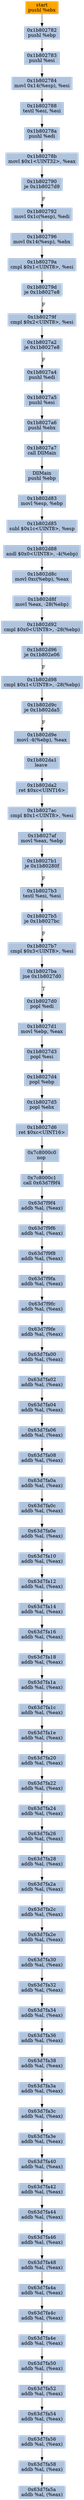 digraph G {
node[shape=rectangle,style=filled,fillcolor=lightsteelblue,color=lightsteelblue]
bgcolor="transparent"
a0x1b802781pushl_ebx[label="start\npushl %ebx",color="lightgrey",fillcolor="orange"];
a0x1b802782pushl_ebp[label="0x1b802782\npushl %ebp"];
a0x1b802783pushl_esi[label="0x1b802783\npushl %esi"];
a0x1b802784movl_0x14esp__esi[label="0x1b802784\nmovl 0x14(%esp), %esi"];
a0x1b802788testl_esi_esi[label="0x1b802788\ntestl %esi, %esi"];
a0x1b80278apushl_edi[label="0x1b80278a\npushl %edi"];
a0x1b80278bmovl_0x1UINT32_eax[label="0x1b80278b\nmovl $0x1<UINT32>, %eax"];
a0x1b802790je_0x1b8027d9[label="0x1b802790\nje 0x1b8027d9"];
a0x1b802792movl_0x1cesp__edi[label="0x1b802792\nmovl 0x1c(%esp), %edi"];
a0x1b802796movl_0x14esp__ebx[label="0x1b802796\nmovl 0x14(%esp), %ebx"];
a0x1b80279acmpl_0x1UINT8_esi[label="0x1b80279a\ncmpl $0x1<UINT8>, %esi"];
a0x1b80279dje_0x1b8027e8[label="0x1b80279d\nje 0x1b8027e8"];
a0x1b80279fcmpl_0x2UINT8_esi[label="0x1b80279f\ncmpl $0x2<UINT8>, %esi"];
a0x1b8027a2je_0x1b8027e8[label="0x1b8027a2\nje 0x1b8027e8"];
a0x1b8027a4pushl_edi[label="0x1b8027a4\npushl %edi"];
a0x1b8027a5pushl_esi[label="0x1b8027a5\npushl %esi"];
a0x1b8027a6pushl_ebx[label="0x1b8027a6\npushl %ebx"];
a0x1b8027a7call_DllMain[label="0x1b8027a7\ncall DllMain"];
a0x1b802d82pushl_ebp[label="DllMain\npushl %ebp"];
a0x1b802d83movl_esp_ebp[label="0x1b802d83\nmovl %esp, %ebp"];
a0x1b802d85subl_0x1cUINT8_esp[label="0x1b802d85\nsubl $0x1c<UINT8>, %esp"];
a0x1b802d88andl_0x0UINT8__4ebp_[label="0x1b802d88\nandl $0x0<UINT8>, -4(%ebp)"];
a0x1b802d8cmovl_0xcebp__eax[label="0x1b802d8c\nmovl 0xc(%ebp), %eax"];
a0x1b802d8fmovl_eax__28ebp_[label="0x1b802d8f\nmovl %eax, -28(%ebp)"];
a0x1b802d92cmpl_0x0UINT8__28ebp_[label="0x1b802d92\ncmpl $0x0<UINT8>, -28(%ebp)"];
a0x1b802d96je_0x1b802e06[label="0x1b802d96\nje 0x1b802e06"];
a0x1b802d98cmpl_0x1UINT8__28ebp_[label="0x1b802d98\ncmpl $0x1<UINT8>, -28(%ebp)"];
a0x1b802d9cje_0x1b802da5[label="0x1b802d9c\nje 0x1b802da5"];
a0x1b802d9emovl__4ebp__eax[label="0x1b802d9e\nmovl -4(%ebp), %eax"];
a0x1b802da1leave_[label="0x1b802da1\nleave "];
a0x1b802da2ret_0xcUINT16[label="0x1b802da2\nret $0xc<UINT16>"];
a0x1b8027accmpl_0x1UINT8_esi[label="0x1b8027ac\ncmpl $0x1<UINT8>, %esi"];
a0x1b8027afmovl_eax_ebp[label="0x1b8027af\nmovl %eax, %ebp"];
a0x1b8027b1je_0x1b80280f[label="0x1b8027b1\nje 0x1b80280f"];
a0x1b8027b3testl_esi_esi[label="0x1b8027b3\ntestl %esi, %esi"];
a0x1b8027b5je_0x1b8027bc[label="0x1b8027b5\nje 0x1b8027bc"];
a0x1b8027b7cmpl_0x3UINT8_esi[label="0x1b8027b7\ncmpl $0x3<UINT8>, %esi"];
a0x1b8027bajne_0x1b8027d0[label="0x1b8027ba\njne 0x1b8027d0"];
a0x1b8027d0popl_edi[label="0x1b8027d0\npopl %edi"];
a0x1b8027d1movl_ebp_eax[label="0x1b8027d1\nmovl %ebp, %eax"];
a0x1b8027d3popl_esi[label="0x1b8027d3\npopl %esi"];
a0x1b8027d4popl_ebp[label="0x1b8027d4\npopl %ebp"];
a0x1b8027d5popl_ebx[label="0x1b8027d5\npopl %ebx"];
a0x1b8027d6ret_0xcUINT16[label="0x1b8027d6\nret $0xc<UINT16>"];
a0x7c8000c0nop_[label="0x7c8000c0\nnop "];
a0x7c8000c1call_0x63d7f9f4[label="0x7c8000c1\ncall 0x63d7f9f4"];
a0x63d7f9f4addb_al_eax_[label="0x63d7f9f4\naddb %al, (%eax)"];
a0x63d7f9f6addb_al_eax_[label="0x63d7f9f6\naddb %al, (%eax)"];
a0x63d7f9f8addb_al_eax_[label="0x63d7f9f8\naddb %al, (%eax)"];
a0x63d7f9faaddb_al_eax_[label="0x63d7f9fa\naddb %al, (%eax)"];
a0x63d7f9fcaddb_al_eax_[label="0x63d7f9fc\naddb %al, (%eax)"];
a0x63d7f9feaddb_al_eax_[label="0x63d7f9fe\naddb %al, (%eax)"];
a0x63d7fa00addb_al_eax_[label="0x63d7fa00\naddb %al, (%eax)"];
a0x63d7fa02addb_al_eax_[label="0x63d7fa02\naddb %al, (%eax)"];
a0x63d7fa04addb_al_eax_[label="0x63d7fa04\naddb %al, (%eax)"];
a0x63d7fa06addb_al_eax_[label="0x63d7fa06\naddb %al, (%eax)"];
a0x63d7fa08addb_al_eax_[label="0x63d7fa08\naddb %al, (%eax)"];
a0x63d7fa0aaddb_al_eax_[label="0x63d7fa0a\naddb %al, (%eax)"];
a0x63d7fa0caddb_al_eax_[label="0x63d7fa0c\naddb %al, (%eax)"];
a0x63d7fa0eaddb_al_eax_[label="0x63d7fa0e\naddb %al, (%eax)"];
a0x63d7fa10addb_al_eax_[label="0x63d7fa10\naddb %al, (%eax)"];
a0x63d7fa12addb_al_eax_[label="0x63d7fa12\naddb %al, (%eax)"];
a0x63d7fa14addb_al_eax_[label="0x63d7fa14\naddb %al, (%eax)"];
a0x63d7fa16addb_al_eax_[label="0x63d7fa16\naddb %al, (%eax)"];
a0x63d7fa18addb_al_eax_[label="0x63d7fa18\naddb %al, (%eax)"];
a0x63d7fa1aaddb_al_eax_[label="0x63d7fa1a\naddb %al, (%eax)"];
a0x63d7fa1caddb_al_eax_[label="0x63d7fa1c\naddb %al, (%eax)"];
a0x63d7fa1eaddb_al_eax_[label="0x63d7fa1e\naddb %al, (%eax)"];
a0x63d7fa20addb_al_eax_[label="0x63d7fa20\naddb %al, (%eax)"];
a0x63d7fa22addb_al_eax_[label="0x63d7fa22\naddb %al, (%eax)"];
a0x63d7fa24addb_al_eax_[label="0x63d7fa24\naddb %al, (%eax)"];
a0x63d7fa26addb_al_eax_[label="0x63d7fa26\naddb %al, (%eax)"];
a0x63d7fa28addb_al_eax_[label="0x63d7fa28\naddb %al, (%eax)"];
a0x63d7fa2aaddb_al_eax_[label="0x63d7fa2a\naddb %al, (%eax)"];
a0x63d7fa2caddb_al_eax_[label="0x63d7fa2c\naddb %al, (%eax)"];
a0x63d7fa2eaddb_al_eax_[label="0x63d7fa2e\naddb %al, (%eax)"];
a0x63d7fa30addb_al_eax_[label="0x63d7fa30\naddb %al, (%eax)"];
a0x63d7fa32addb_al_eax_[label="0x63d7fa32\naddb %al, (%eax)"];
a0x63d7fa34addb_al_eax_[label="0x63d7fa34\naddb %al, (%eax)"];
a0x63d7fa36addb_al_eax_[label="0x63d7fa36\naddb %al, (%eax)"];
a0x63d7fa38addb_al_eax_[label="0x63d7fa38\naddb %al, (%eax)"];
a0x63d7fa3aaddb_al_eax_[label="0x63d7fa3a\naddb %al, (%eax)"];
a0x63d7fa3caddb_al_eax_[label="0x63d7fa3c\naddb %al, (%eax)"];
a0x63d7fa3eaddb_al_eax_[label="0x63d7fa3e\naddb %al, (%eax)"];
a0x63d7fa40addb_al_eax_[label="0x63d7fa40\naddb %al, (%eax)"];
a0x63d7fa42addb_al_eax_[label="0x63d7fa42\naddb %al, (%eax)"];
a0x63d7fa44addb_al_eax_[label="0x63d7fa44\naddb %al, (%eax)"];
a0x63d7fa46addb_al_eax_[label="0x63d7fa46\naddb %al, (%eax)"];
a0x63d7fa48addb_al_eax_[label="0x63d7fa48\naddb %al, (%eax)"];
a0x63d7fa4aaddb_al_eax_[label="0x63d7fa4a\naddb %al, (%eax)"];
a0x63d7fa4caddb_al_eax_[label="0x63d7fa4c\naddb %al, (%eax)"];
a0x63d7fa4eaddb_al_eax_[label="0x63d7fa4e\naddb %al, (%eax)"];
a0x63d7fa50addb_al_eax_[label="0x63d7fa50\naddb %al, (%eax)"];
a0x63d7fa52addb_al_eax_[label="0x63d7fa52\naddb %al, (%eax)"];
a0x63d7fa54addb_al_eax_[label="0x63d7fa54\naddb %al, (%eax)"];
a0x63d7fa56addb_al_eax_[label="0x63d7fa56\naddb %al, (%eax)"];
a0x63d7fa58addb_al_eax_[label="0x63d7fa58\naddb %al, (%eax)"];
a0x63d7fa5aaddb_al_eax_[label="0x63d7fa5a\naddb %al, (%eax)"];
a0x1b802781pushl_ebx -> a0x1b802782pushl_ebp [color="#000000"];
a0x1b802782pushl_ebp -> a0x1b802783pushl_esi [color="#000000"];
a0x1b802783pushl_esi -> a0x1b802784movl_0x14esp__esi [color="#000000"];
a0x1b802784movl_0x14esp__esi -> a0x1b802788testl_esi_esi [color="#000000"];
a0x1b802788testl_esi_esi -> a0x1b80278apushl_edi [color="#000000"];
a0x1b80278apushl_edi -> a0x1b80278bmovl_0x1UINT32_eax [color="#000000"];
a0x1b80278bmovl_0x1UINT32_eax -> a0x1b802790je_0x1b8027d9 [color="#000000"];
a0x1b802790je_0x1b8027d9 -> a0x1b802792movl_0x1cesp__edi [color="#000000",label="F"];
a0x1b802792movl_0x1cesp__edi -> a0x1b802796movl_0x14esp__ebx [color="#000000"];
a0x1b802796movl_0x14esp__ebx -> a0x1b80279acmpl_0x1UINT8_esi [color="#000000"];
a0x1b80279acmpl_0x1UINT8_esi -> a0x1b80279dje_0x1b8027e8 [color="#000000"];
a0x1b80279dje_0x1b8027e8 -> a0x1b80279fcmpl_0x2UINT8_esi [color="#000000",label="F"];
a0x1b80279fcmpl_0x2UINT8_esi -> a0x1b8027a2je_0x1b8027e8 [color="#000000"];
a0x1b8027a2je_0x1b8027e8 -> a0x1b8027a4pushl_edi [color="#000000",label="F"];
a0x1b8027a4pushl_edi -> a0x1b8027a5pushl_esi [color="#000000"];
a0x1b8027a5pushl_esi -> a0x1b8027a6pushl_ebx [color="#000000"];
a0x1b8027a6pushl_ebx -> a0x1b8027a7call_DllMain [color="#000000"];
a0x1b8027a7call_DllMain -> a0x1b802d82pushl_ebp [color="#000000"];
a0x1b802d82pushl_ebp -> a0x1b802d83movl_esp_ebp [color="#000000"];
a0x1b802d83movl_esp_ebp -> a0x1b802d85subl_0x1cUINT8_esp [color="#000000"];
a0x1b802d85subl_0x1cUINT8_esp -> a0x1b802d88andl_0x0UINT8__4ebp_ [color="#000000"];
a0x1b802d88andl_0x0UINT8__4ebp_ -> a0x1b802d8cmovl_0xcebp__eax [color="#000000"];
a0x1b802d8cmovl_0xcebp__eax -> a0x1b802d8fmovl_eax__28ebp_ [color="#000000"];
a0x1b802d8fmovl_eax__28ebp_ -> a0x1b802d92cmpl_0x0UINT8__28ebp_ [color="#000000"];
a0x1b802d92cmpl_0x0UINT8__28ebp_ -> a0x1b802d96je_0x1b802e06 [color="#000000"];
a0x1b802d96je_0x1b802e06 -> a0x1b802d98cmpl_0x1UINT8__28ebp_ [color="#000000",label="F"];
a0x1b802d98cmpl_0x1UINT8__28ebp_ -> a0x1b802d9cje_0x1b802da5 [color="#000000"];
a0x1b802d9cje_0x1b802da5 -> a0x1b802d9emovl__4ebp__eax [color="#000000",label="F"];
a0x1b802d9emovl__4ebp__eax -> a0x1b802da1leave_ [color="#000000"];
a0x1b802da1leave_ -> a0x1b802da2ret_0xcUINT16 [color="#000000"];
a0x1b802da2ret_0xcUINT16 -> a0x1b8027accmpl_0x1UINT8_esi [color="#000000"];
a0x1b8027accmpl_0x1UINT8_esi -> a0x1b8027afmovl_eax_ebp [color="#000000"];
a0x1b8027afmovl_eax_ebp -> a0x1b8027b1je_0x1b80280f [color="#000000"];
a0x1b8027b1je_0x1b80280f -> a0x1b8027b3testl_esi_esi [color="#000000",label="F"];
a0x1b8027b3testl_esi_esi -> a0x1b8027b5je_0x1b8027bc [color="#000000"];
a0x1b8027b5je_0x1b8027bc -> a0x1b8027b7cmpl_0x3UINT8_esi [color="#000000",label="F"];
a0x1b8027b7cmpl_0x3UINT8_esi -> a0x1b8027bajne_0x1b8027d0 [color="#000000"];
a0x1b8027bajne_0x1b8027d0 -> a0x1b8027d0popl_edi [color="#000000",label="T"];
a0x1b8027d0popl_edi -> a0x1b8027d1movl_ebp_eax [color="#000000"];
a0x1b8027d1movl_ebp_eax -> a0x1b8027d3popl_esi [color="#000000"];
a0x1b8027d3popl_esi -> a0x1b8027d4popl_ebp [color="#000000"];
a0x1b8027d4popl_ebp -> a0x1b8027d5popl_ebx [color="#000000"];
a0x1b8027d5popl_ebx -> a0x1b8027d6ret_0xcUINT16 [color="#000000"];
a0x1b8027d6ret_0xcUINT16 -> a0x7c8000c0nop_ [color="#000000"];
a0x7c8000c0nop_ -> a0x7c8000c1call_0x63d7f9f4 [color="#000000"];
a0x7c8000c1call_0x63d7f9f4 -> a0x63d7f9f4addb_al_eax_ [color="#000000"];
a0x63d7f9f4addb_al_eax_ -> a0x63d7f9f6addb_al_eax_ [color="#000000"];
a0x63d7f9f6addb_al_eax_ -> a0x63d7f9f8addb_al_eax_ [color="#000000"];
a0x63d7f9f8addb_al_eax_ -> a0x63d7f9faaddb_al_eax_ [color="#000000"];
a0x63d7f9faaddb_al_eax_ -> a0x63d7f9fcaddb_al_eax_ [color="#000000"];
a0x63d7f9fcaddb_al_eax_ -> a0x63d7f9feaddb_al_eax_ [color="#000000"];
a0x63d7f9feaddb_al_eax_ -> a0x63d7fa00addb_al_eax_ [color="#000000"];
a0x63d7fa00addb_al_eax_ -> a0x63d7fa02addb_al_eax_ [color="#000000"];
a0x63d7fa02addb_al_eax_ -> a0x63d7fa04addb_al_eax_ [color="#000000"];
a0x63d7fa04addb_al_eax_ -> a0x63d7fa06addb_al_eax_ [color="#000000"];
a0x63d7fa06addb_al_eax_ -> a0x63d7fa08addb_al_eax_ [color="#000000"];
a0x63d7fa08addb_al_eax_ -> a0x63d7fa0aaddb_al_eax_ [color="#000000"];
a0x63d7fa0aaddb_al_eax_ -> a0x63d7fa0caddb_al_eax_ [color="#000000"];
a0x63d7fa0caddb_al_eax_ -> a0x63d7fa0eaddb_al_eax_ [color="#000000"];
a0x63d7fa0eaddb_al_eax_ -> a0x63d7fa10addb_al_eax_ [color="#000000"];
a0x63d7fa10addb_al_eax_ -> a0x63d7fa12addb_al_eax_ [color="#000000"];
a0x63d7fa12addb_al_eax_ -> a0x63d7fa14addb_al_eax_ [color="#000000"];
a0x63d7fa14addb_al_eax_ -> a0x63d7fa16addb_al_eax_ [color="#000000"];
a0x63d7fa16addb_al_eax_ -> a0x63d7fa18addb_al_eax_ [color="#000000"];
a0x63d7fa18addb_al_eax_ -> a0x63d7fa1aaddb_al_eax_ [color="#000000"];
a0x63d7fa1aaddb_al_eax_ -> a0x63d7fa1caddb_al_eax_ [color="#000000"];
a0x63d7fa1caddb_al_eax_ -> a0x63d7fa1eaddb_al_eax_ [color="#000000"];
a0x63d7fa1eaddb_al_eax_ -> a0x63d7fa20addb_al_eax_ [color="#000000"];
a0x63d7fa20addb_al_eax_ -> a0x63d7fa22addb_al_eax_ [color="#000000"];
a0x63d7fa22addb_al_eax_ -> a0x63d7fa24addb_al_eax_ [color="#000000"];
a0x63d7fa24addb_al_eax_ -> a0x63d7fa26addb_al_eax_ [color="#000000"];
a0x63d7fa26addb_al_eax_ -> a0x63d7fa28addb_al_eax_ [color="#000000"];
a0x63d7fa28addb_al_eax_ -> a0x63d7fa2aaddb_al_eax_ [color="#000000"];
a0x63d7fa2aaddb_al_eax_ -> a0x63d7fa2caddb_al_eax_ [color="#000000"];
a0x63d7fa2caddb_al_eax_ -> a0x63d7fa2eaddb_al_eax_ [color="#000000"];
a0x63d7fa2eaddb_al_eax_ -> a0x63d7fa30addb_al_eax_ [color="#000000"];
a0x63d7fa30addb_al_eax_ -> a0x63d7fa32addb_al_eax_ [color="#000000"];
a0x63d7fa32addb_al_eax_ -> a0x63d7fa34addb_al_eax_ [color="#000000"];
a0x63d7fa34addb_al_eax_ -> a0x63d7fa36addb_al_eax_ [color="#000000"];
a0x63d7fa36addb_al_eax_ -> a0x63d7fa38addb_al_eax_ [color="#000000"];
a0x63d7fa38addb_al_eax_ -> a0x63d7fa3aaddb_al_eax_ [color="#000000"];
a0x63d7fa3aaddb_al_eax_ -> a0x63d7fa3caddb_al_eax_ [color="#000000"];
a0x63d7fa3caddb_al_eax_ -> a0x63d7fa3eaddb_al_eax_ [color="#000000"];
a0x63d7fa3eaddb_al_eax_ -> a0x63d7fa40addb_al_eax_ [color="#000000"];
a0x63d7fa40addb_al_eax_ -> a0x63d7fa42addb_al_eax_ [color="#000000"];
a0x63d7fa42addb_al_eax_ -> a0x63d7fa44addb_al_eax_ [color="#000000"];
a0x63d7fa44addb_al_eax_ -> a0x63d7fa46addb_al_eax_ [color="#000000"];
a0x63d7fa46addb_al_eax_ -> a0x63d7fa48addb_al_eax_ [color="#000000"];
a0x63d7fa48addb_al_eax_ -> a0x63d7fa4aaddb_al_eax_ [color="#000000"];
a0x63d7fa4aaddb_al_eax_ -> a0x63d7fa4caddb_al_eax_ [color="#000000"];
a0x63d7fa4caddb_al_eax_ -> a0x63d7fa4eaddb_al_eax_ [color="#000000"];
a0x63d7fa4eaddb_al_eax_ -> a0x63d7fa50addb_al_eax_ [color="#000000"];
a0x63d7fa50addb_al_eax_ -> a0x63d7fa52addb_al_eax_ [color="#000000"];
a0x63d7fa52addb_al_eax_ -> a0x63d7fa54addb_al_eax_ [color="#000000"];
a0x63d7fa54addb_al_eax_ -> a0x63d7fa56addb_al_eax_ [color="#000000"];
a0x63d7fa56addb_al_eax_ -> a0x63d7fa58addb_al_eax_ [color="#000000"];
a0x63d7fa58addb_al_eax_ -> a0x63d7fa5aaddb_al_eax_ [color="#000000"];
}
